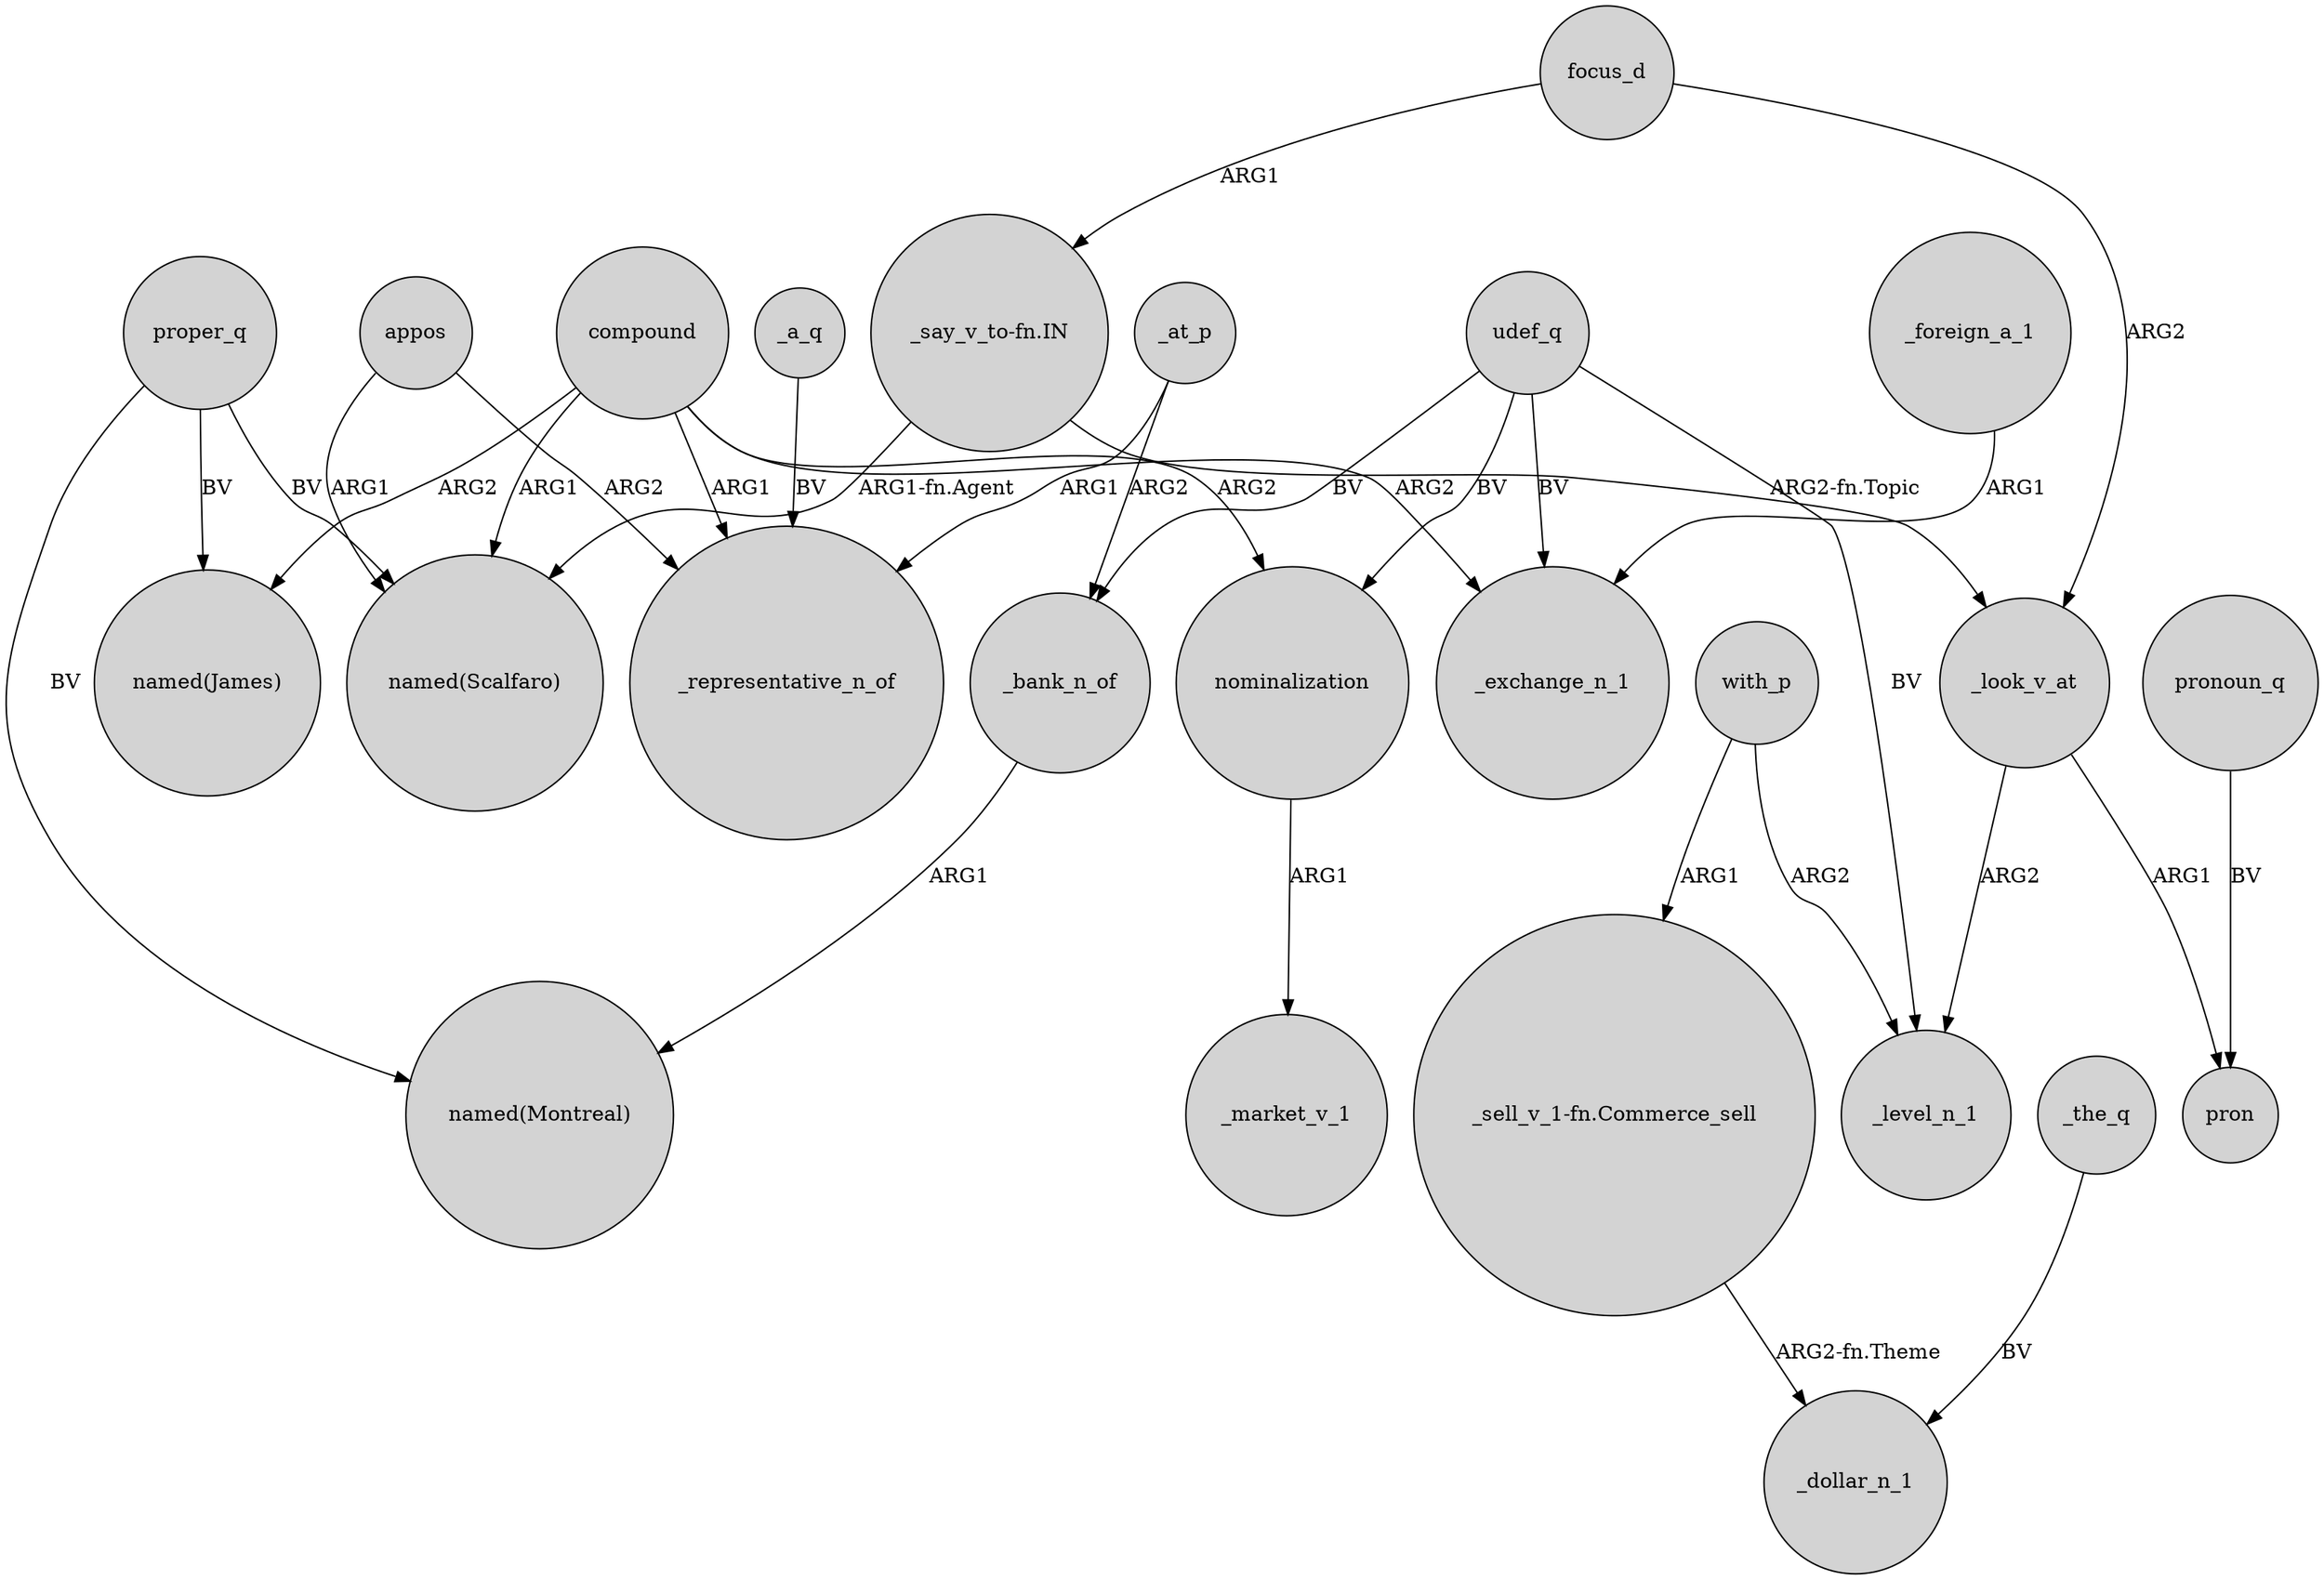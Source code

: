 digraph {
	node [shape=circle style=filled]
	_at_p -> _bank_n_of [label=ARG2]
	_foreign_a_1 -> _exchange_n_1 [label=ARG1]
	nominalization -> _market_v_1 [label=ARG1]
	appos -> "named(Scalfaro)" [label=ARG1]
	compound -> "named(James)" [label=ARG2]
	_the_q -> _dollar_n_1 [label=BV]
	_bank_n_of -> "named(Montreal)" [label=ARG1]
	compound -> nominalization [label=ARG2]
	compound -> _representative_n_of [label=ARG1]
	compound -> _exchange_n_1 [label=ARG2]
	focus_d -> "_say_v_to-fn.IN" [label=ARG1]
	udef_q -> _level_n_1 [label=BV]
	pronoun_q -> pron [label=BV]
	appos -> _representative_n_of [label=ARG2]
	with_p -> _level_n_1 [label=ARG2]
	proper_q -> "named(Montreal)" [label=BV]
	compound -> "named(Scalfaro)" [label=ARG1]
	"_sell_v_1-fn.Commerce_sell" -> _dollar_n_1 [label="ARG2-fn.Theme"]
	proper_q -> "named(Scalfaro)" [label=BV]
	proper_q -> "named(James)" [label=BV]
	udef_q -> nominalization [label=BV]
	_look_v_at -> _level_n_1 [label=ARG2]
	with_p -> "_sell_v_1-fn.Commerce_sell" [label=ARG1]
	_a_q -> _representative_n_of [label=BV]
	focus_d -> _look_v_at [label=ARG2]
	udef_q -> _exchange_n_1 [label=BV]
	"_say_v_to-fn.IN" -> "named(Scalfaro)" [label="ARG1-fn.Agent"]
	_at_p -> _representative_n_of [label=ARG1]
	"_say_v_to-fn.IN" -> _look_v_at [label="ARG2-fn.Topic"]
	udef_q -> _bank_n_of [label=BV]
	_look_v_at -> pron [label=ARG1]
}
